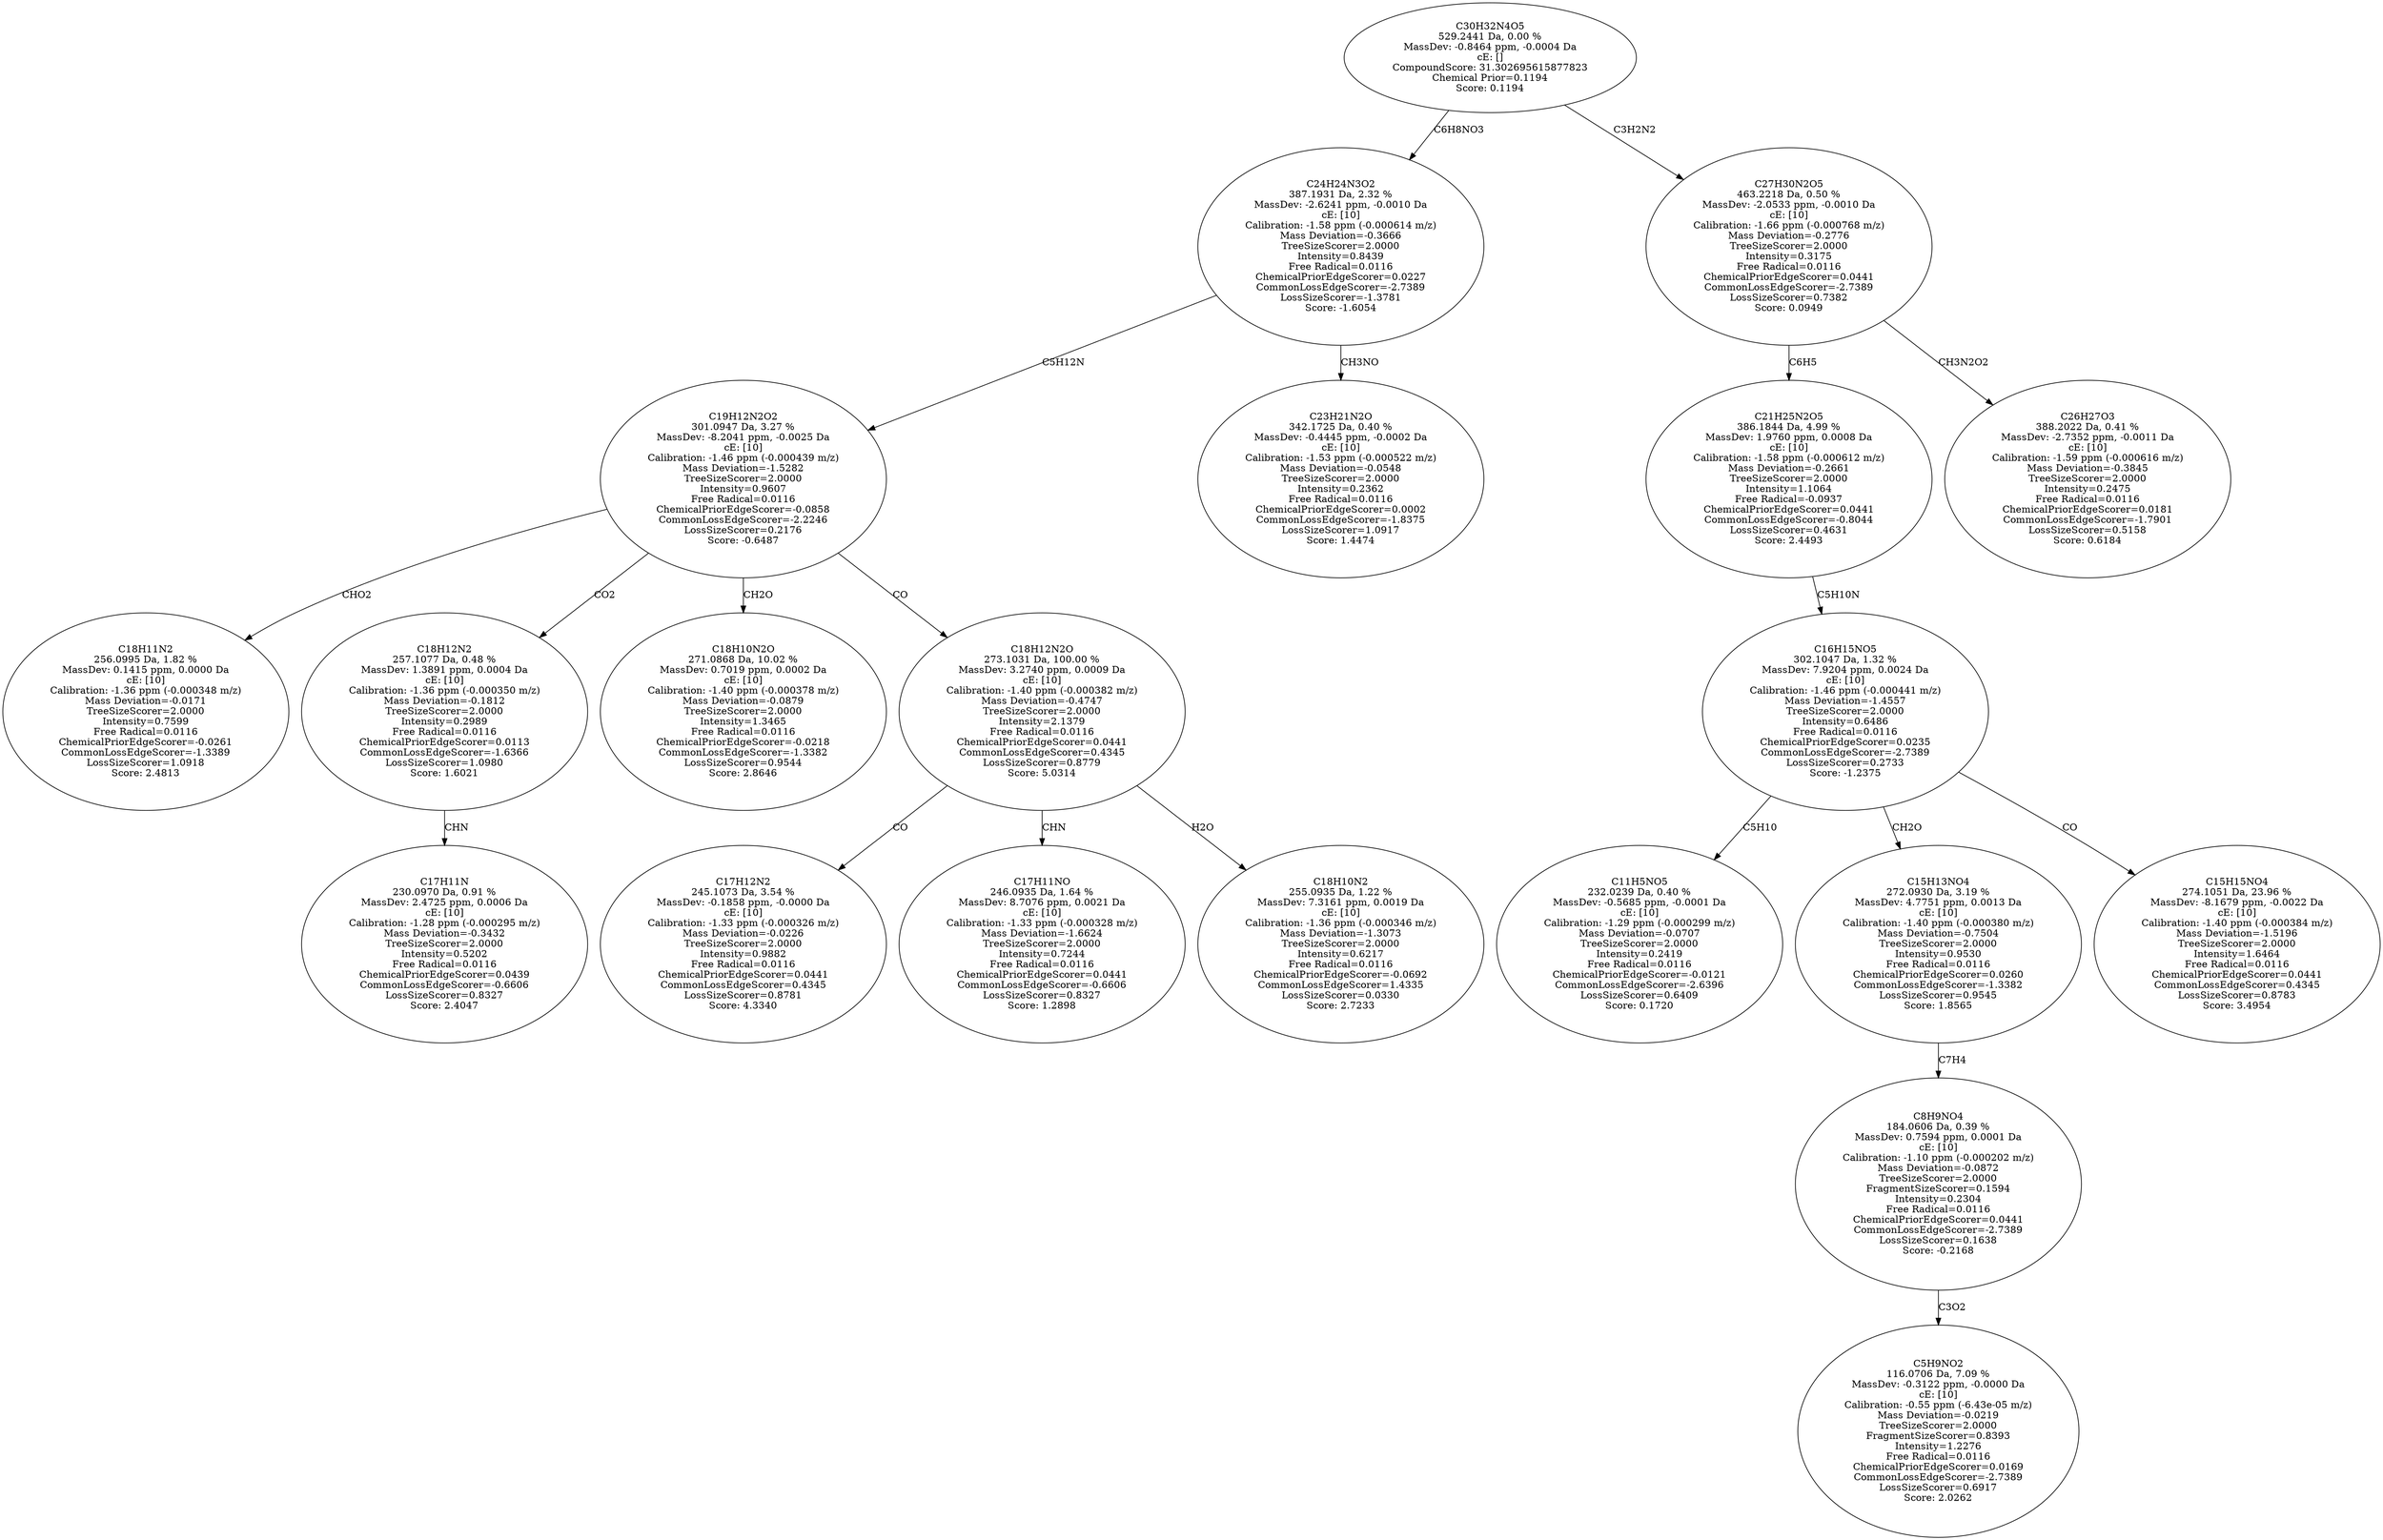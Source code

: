 strict digraph {
v1 [label="C18H11N2\n256.0995 Da, 1.82 %\nMassDev: 0.1415 ppm, 0.0000 Da\ncE: [10]\nCalibration: -1.36 ppm (-0.000348 m/z)\nMass Deviation=-0.0171\nTreeSizeScorer=2.0000\nIntensity=0.7599\nFree Radical=0.0116\nChemicalPriorEdgeScorer=-0.0261\nCommonLossEdgeScorer=-1.3389\nLossSizeScorer=1.0918\nScore: 2.4813"];
v2 [label="C17H11N\n230.0970 Da, 0.91 %\nMassDev: 2.4725 ppm, 0.0006 Da\ncE: [10]\nCalibration: -1.28 ppm (-0.000295 m/z)\nMass Deviation=-0.3432\nTreeSizeScorer=2.0000\nIntensity=0.5202\nFree Radical=0.0116\nChemicalPriorEdgeScorer=0.0439\nCommonLossEdgeScorer=-0.6606\nLossSizeScorer=0.8327\nScore: 2.4047"];
v3 [label="C18H12N2\n257.1077 Da, 0.48 %\nMassDev: 1.3891 ppm, 0.0004 Da\ncE: [10]\nCalibration: -1.36 ppm (-0.000350 m/z)\nMass Deviation=-0.1812\nTreeSizeScorer=2.0000\nIntensity=0.2989\nFree Radical=0.0116\nChemicalPriorEdgeScorer=0.0113\nCommonLossEdgeScorer=-1.6366\nLossSizeScorer=1.0980\nScore: 1.6021"];
v4 [label="C18H10N2O\n271.0868 Da, 10.02 %\nMassDev: 0.7019 ppm, 0.0002 Da\ncE: [10]\nCalibration: -1.40 ppm (-0.000378 m/z)\nMass Deviation=-0.0879\nTreeSizeScorer=2.0000\nIntensity=1.3465\nFree Radical=0.0116\nChemicalPriorEdgeScorer=-0.0218\nCommonLossEdgeScorer=-1.3382\nLossSizeScorer=0.9544\nScore: 2.8646"];
v5 [label="C17H12N2\n245.1073 Da, 3.54 %\nMassDev: -0.1858 ppm, -0.0000 Da\ncE: [10]\nCalibration: -1.33 ppm (-0.000326 m/z)\nMass Deviation=-0.0226\nTreeSizeScorer=2.0000\nIntensity=0.9882\nFree Radical=0.0116\nChemicalPriorEdgeScorer=0.0441\nCommonLossEdgeScorer=0.4345\nLossSizeScorer=0.8781\nScore: 4.3340"];
v6 [label="C17H11NO\n246.0935 Da, 1.64 %\nMassDev: 8.7076 ppm, 0.0021 Da\ncE: [10]\nCalibration: -1.33 ppm (-0.000328 m/z)\nMass Deviation=-1.6624\nTreeSizeScorer=2.0000\nIntensity=0.7244\nFree Radical=0.0116\nChemicalPriorEdgeScorer=0.0441\nCommonLossEdgeScorer=-0.6606\nLossSizeScorer=0.8327\nScore: 1.2898"];
v7 [label="C18H10N2\n255.0935 Da, 1.22 %\nMassDev: 7.3161 ppm, 0.0019 Da\ncE: [10]\nCalibration: -1.36 ppm (-0.000346 m/z)\nMass Deviation=-1.3073\nTreeSizeScorer=2.0000\nIntensity=0.6217\nFree Radical=0.0116\nChemicalPriorEdgeScorer=-0.0692\nCommonLossEdgeScorer=1.4335\nLossSizeScorer=0.0330\nScore: 2.7233"];
v8 [label="C18H12N2O\n273.1031 Da, 100.00 %\nMassDev: 3.2740 ppm, 0.0009 Da\ncE: [10]\nCalibration: -1.40 ppm (-0.000382 m/z)\nMass Deviation=-0.4747\nTreeSizeScorer=2.0000\nIntensity=2.1379\nFree Radical=0.0116\nChemicalPriorEdgeScorer=0.0441\nCommonLossEdgeScorer=0.4345\nLossSizeScorer=0.8779\nScore: 5.0314"];
v9 [label="C19H12N2O2\n301.0947 Da, 3.27 %\nMassDev: -8.2041 ppm, -0.0025 Da\ncE: [10]\nCalibration: -1.46 ppm (-0.000439 m/z)\nMass Deviation=-1.5282\nTreeSizeScorer=2.0000\nIntensity=0.9607\nFree Radical=0.0116\nChemicalPriorEdgeScorer=-0.0858\nCommonLossEdgeScorer=-2.2246\nLossSizeScorer=0.2176\nScore: -0.6487"];
v10 [label="C23H21N2O\n342.1725 Da, 0.40 %\nMassDev: -0.4445 ppm, -0.0002 Da\ncE: [10]\nCalibration: -1.53 ppm (-0.000522 m/z)\nMass Deviation=-0.0548\nTreeSizeScorer=2.0000\nIntensity=0.2362\nFree Radical=0.0116\nChemicalPriorEdgeScorer=0.0002\nCommonLossEdgeScorer=-1.8375\nLossSizeScorer=1.0917\nScore: 1.4474"];
v11 [label="C24H24N3O2\n387.1931 Da, 2.32 %\nMassDev: -2.6241 ppm, -0.0010 Da\ncE: [10]\nCalibration: -1.58 ppm (-0.000614 m/z)\nMass Deviation=-0.3666\nTreeSizeScorer=2.0000\nIntensity=0.8439\nFree Radical=0.0116\nChemicalPriorEdgeScorer=0.0227\nCommonLossEdgeScorer=-2.7389\nLossSizeScorer=-1.3781\nScore: -1.6054"];
v12 [label="C11H5NO5\n232.0239 Da, 0.40 %\nMassDev: -0.5685 ppm, -0.0001 Da\ncE: [10]\nCalibration: -1.29 ppm (-0.000299 m/z)\nMass Deviation=-0.0707\nTreeSizeScorer=2.0000\nIntensity=0.2419\nFree Radical=0.0116\nChemicalPriorEdgeScorer=-0.0121\nCommonLossEdgeScorer=-2.6396\nLossSizeScorer=0.6409\nScore: 0.1720"];
v13 [label="C5H9NO2\n116.0706 Da, 7.09 %\nMassDev: -0.3122 ppm, -0.0000 Da\ncE: [10]\nCalibration: -0.55 ppm (-6.43e-05 m/z)\nMass Deviation=-0.0219\nTreeSizeScorer=2.0000\nFragmentSizeScorer=0.8393\nIntensity=1.2276\nFree Radical=0.0116\nChemicalPriorEdgeScorer=0.0169\nCommonLossEdgeScorer=-2.7389\nLossSizeScorer=0.6917\nScore: 2.0262"];
v14 [label="C8H9NO4\n184.0606 Da, 0.39 %\nMassDev: 0.7594 ppm, 0.0001 Da\ncE: [10]\nCalibration: -1.10 ppm (-0.000202 m/z)\nMass Deviation=-0.0872\nTreeSizeScorer=2.0000\nFragmentSizeScorer=0.1594\nIntensity=0.2304\nFree Radical=0.0116\nChemicalPriorEdgeScorer=0.0441\nCommonLossEdgeScorer=-2.7389\nLossSizeScorer=0.1638\nScore: -0.2168"];
v15 [label="C15H13NO4\n272.0930 Da, 3.19 %\nMassDev: 4.7751 ppm, 0.0013 Da\ncE: [10]\nCalibration: -1.40 ppm (-0.000380 m/z)\nMass Deviation=-0.7504\nTreeSizeScorer=2.0000\nIntensity=0.9530\nFree Radical=0.0116\nChemicalPriorEdgeScorer=0.0260\nCommonLossEdgeScorer=-1.3382\nLossSizeScorer=0.9545\nScore: 1.8565"];
v16 [label="C15H15NO4\n274.1051 Da, 23.96 %\nMassDev: -8.1679 ppm, -0.0022 Da\ncE: [10]\nCalibration: -1.40 ppm (-0.000384 m/z)\nMass Deviation=-1.5196\nTreeSizeScorer=2.0000\nIntensity=1.6464\nFree Radical=0.0116\nChemicalPriorEdgeScorer=0.0441\nCommonLossEdgeScorer=0.4345\nLossSizeScorer=0.8783\nScore: 3.4954"];
v17 [label="C16H15NO5\n302.1047 Da, 1.32 %\nMassDev: 7.9204 ppm, 0.0024 Da\ncE: [10]\nCalibration: -1.46 ppm (-0.000441 m/z)\nMass Deviation=-1.4557\nTreeSizeScorer=2.0000\nIntensity=0.6486\nFree Radical=0.0116\nChemicalPriorEdgeScorer=0.0235\nCommonLossEdgeScorer=-2.7389\nLossSizeScorer=0.2733\nScore: -1.2375"];
v18 [label="C21H25N2O5\n386.1844 Da, 4.99 %\nMassDev: 1.9760 ppm, 0.0008 Da\ncE: [10]\nCalibration: -1.58 ppm (-0.000612 m/z)\nMass Deviation=-0.2661\nTreeSizeScorer=2.0000\nIntensity=1.1064\nFree Radical=-0.0937\nChemicalPriorEdgeScorer=0.0441\nCommonLossEdgeScorer=-0.8044\nLossSizeScorer=0.4631\nScore: 2.4493"];
v19 [label="C26H27O3\n388.2022 Da, 0.41 %\nMassDev: -2.7352 ppm, -0.0011 Da\ncE: [10]\nCalibration: -1.59 ppm (-0.000616 m/z)\nMass Deviation=-0.3845\nTreeSizeScorer=2.0000\nIntensity=0.2475\nFree Radical=0.0116\nChemicalPriorEdgeScorer=0.0181\nCommonLossEdgeScorer=-1.7901\nLossSizeScorer=0.5158\nScore: 0.6184"];
v20 [label="C27H30N2O5\n463.2218 Da, 0.50 %\nMassDev: -2.0533 ppm, -0.0010 Da\ncE: [10]\nCalibration: -1.66 ppm (-0.000768 m/z)\nMass Deviation=-0.2776\nTreeSizeScorer=2.0000\nIntensity=0.3175\nFree Radical=0.0116\nChemicalPriorEdgeScorer=0.0441\nCommonLossEdgeScorer=-2.7389\nLossSizeScorer=0.7382\nScore: 0.0949"];
v21 [label="C30H32N4O5\n529.2441 Da, 0.00 %\nMassDev: -0.8464 ppm, -0.0004 Da\ncE: []\nCompoundScore: 31.302695615877823\nChemical Prior=0.1194\nScore: 0.1194"];
v9 -> v1 [label="CHO2"];
v3 -> v2 [label="CHN"];
v9 -> v3 [label="CO2"];
v9 -> v4 [label="CH2O"];
v8 -> v5 [label="CO"];
v8 -> v6 [label="CHN"];
v8 -> v7 [label="H2O"];
v9 -> v8 [label="CO"];
v11 -> v9 [label="C5H12N"];
v11 -> v10 [label="CH3NO"];
v21 -> v11 [label="C6H8NO3"];
v17 -> v12 [label="C5H10"];
v14 -> v13 [label="C3O2"];
v15 -> v14 [label="C7H4"];
v17 -> v15 [label="CH2O"];
v17 -> v16 [label="CO"];
v18 -> v17 [label="C5H10N"];
v20 -> v18 [label="C6H5"];
v20 -> v19 [label="CH3N2O2"];
v21 -> v20 [label="C3H2N2"];
}